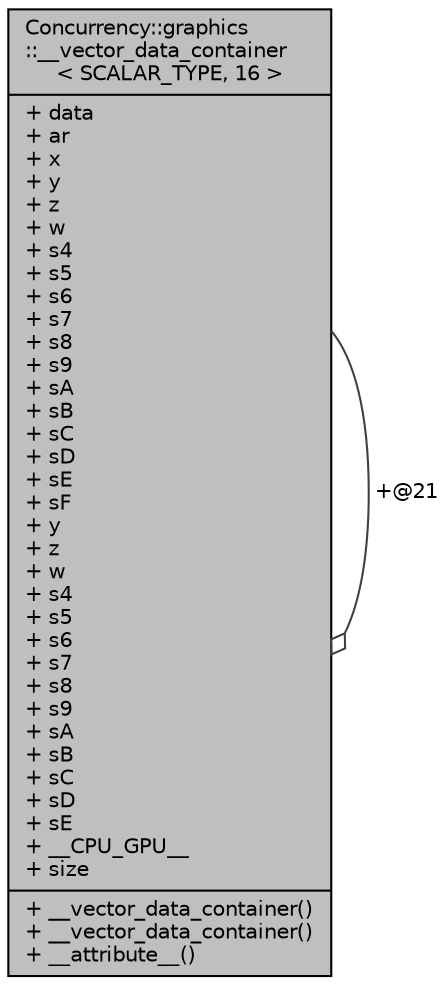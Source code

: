digraph "Concurrency::graphics::__vector_data_container&lt; SCALAR_TYPE, 16 &gt;"
{
  edge [fontname="Helvetica",fontsize="10",labelfontname="Helvetica",labelfontsize="10"];
  node [fontname="Helvetica",fontsize="10",shape=record];
  Node1 [label="{Concurrency::graphics\l::__vector_data_container\l\< SCALAR_TYPE, 16 \>\n|+ data\l+ ar\l+ x\l+ y\l+ z\l+ w\l+ s4\l+ s5\l+ s6\l+ s7\l+ s8\l+ s9\l+ sA\l+ sB\l+ sC\l+ sD\l+ sE\l+ sF\l+ y\l+ z\l+ w\l+ s4\l+ s5\l+ s6\l+ s7\l+ s8\l+ s9\l+ sA\l+ sB\l+ sC\l+ sD\l+ sE\l+ __CPU_GPU__\l+ size\l|+ __vector_data_container()\l+ __vector_data_container()\l+ __attribute__()\l}",height=0.2,width=0.4,color="black", fillcolor="grey75", style="filled", fontcolor="black"];
  Node1 -> Node1 [color="grey25",fontsize="10",style="solid",label=" +@21" ,arrowhead="odiamond",fontname="Helvetica"];
}
